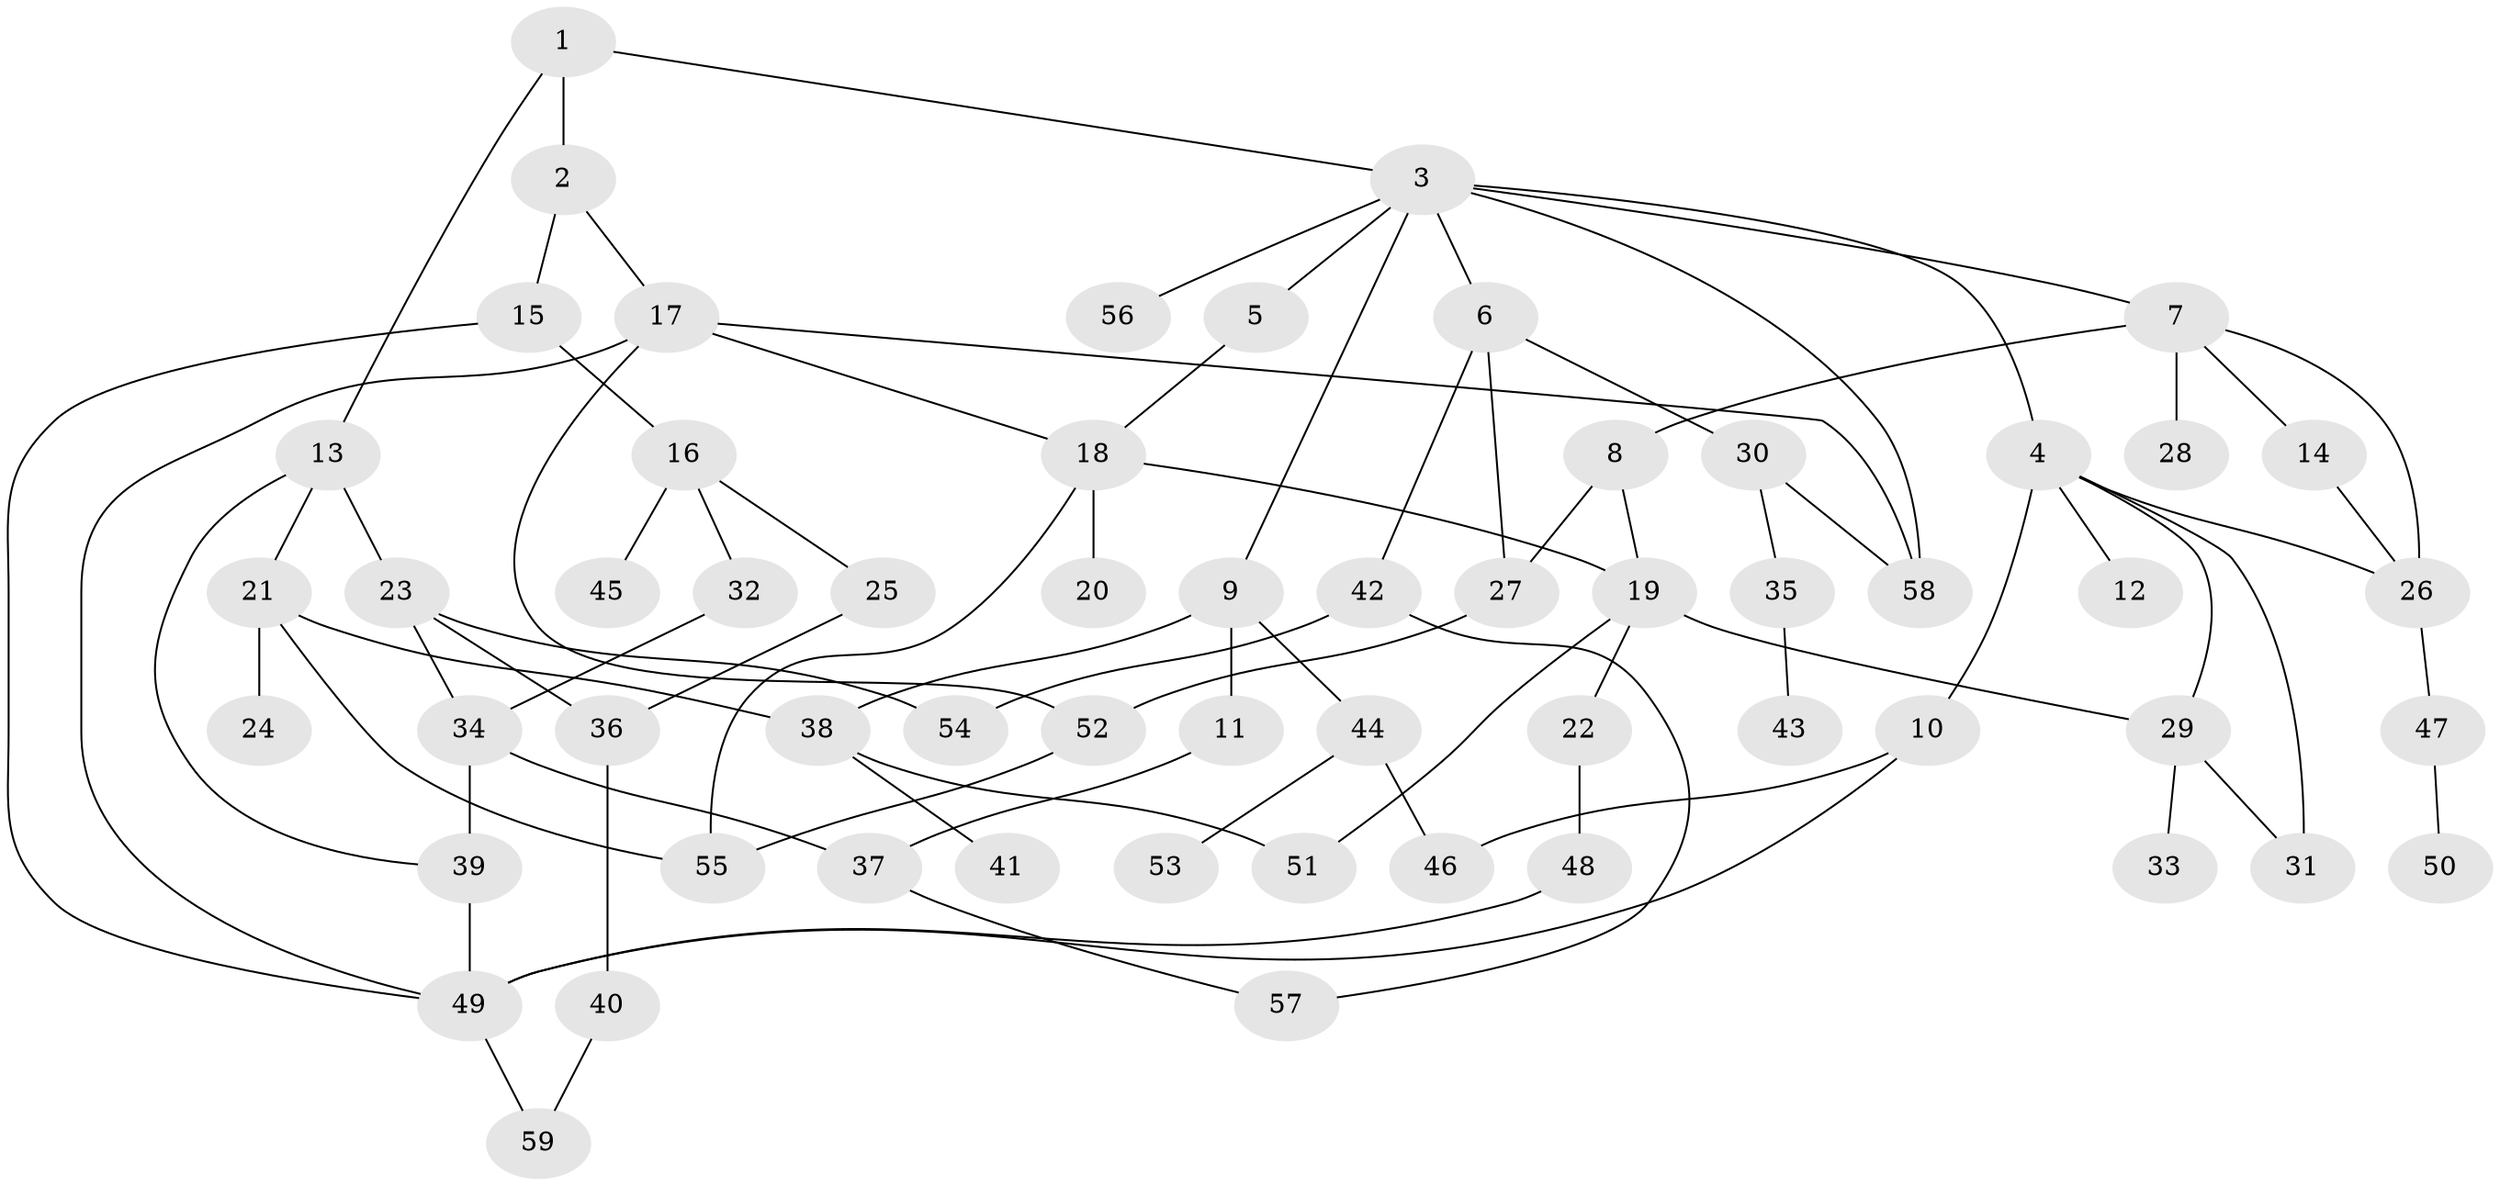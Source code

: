 // Generated by graph-tools (version 1.1) at 2025/01/03/09/25 03:01:11]
// undirected, 59 vertices, 84 edges
graph export_dot {
graph [start="1"]
  node [color=gray90,style=filled];
  1;
  2;
  3;
  4;
  5;
  6;
  7;
  8;
  9;
  10;
  11;
  12;
  13;
  14;
  15;
  16;
  17;
  18;
  19;
  20;
  21;
  22;
  23;
  24;
  25;
  26;
  27;
  28;
  29;
  30;
  31;
  32;
  33;
  34;
  35;
  36;
  37;
  38;
  39;
  40;
  41;
  42;
  43;
  44;
  45;
  46;
  47;
  48;
  49;
  50;
  51;
  52;
  53;
  54;
  55;
  56;
  57;
  58;
  59;
  1 -- 2;
  1 -- 3;
  1 -- 13;
  2 -- 15;
  2 -- 17;
  3 -- 4;
  3 -- 5;
  3 -- 6;
  3 -- 7;
  3 -- 9;
  3 -- 56;
  3 -- 58;
  4 -- 10;
  4 -- 12;
  4 -- 31;
  4 -- 26;
  4 -- 29;
  5 -- 18;
  6 -- 27;
  6 -- 30;
  6 -- 42;
  7 -- 8;
  7 -- 14;
  7 -- 28;
  7 -- 26;
  8 -- 27;
  8 -- 19;
  9 -- 11;
  9 -- 38;
  9 -- 44;
  10 -- 49;
  10 -- 46;
  11 -- 37;
  13 -- 21;
  13 -- 23;
  13 -- 39;
  14 -- 26;
  15 -- 16;
  15 -- 49;
  16 -- 25;
  16 -- 32;
  16 -- 45;
  17 -- 52;
  17 -- 58;
  17 -- 18;
  17 -- 49;
  18 -- 19;
  18 -- 20;
  18 -- 55;
  19 -- 22;
  19 -- 29;
  19 -- 51;
  21 -- 24;
  21 -- 55;
  21 -- 38;
  22 -- 48;
  23 -- 34;
  23 -- 36;
  23 -- 54;
  25 -- 36;
  26 -- 47;
  27 -- 52;
  29 -- 33;
  29 -- 31;
  30 -- 35;
  30 -- 58;
  32 -- 34;
  34 -- 39;
  34 -- 37;
  35 -- 43;
  36 -- 40;
  37 -- 57;
  38 -- 41;
  38 -- 51;
  39 -- 49;
  40 -- 59;
  42 -- 54;
  42 -- 57;
  44 -- 46;
  44 -- 53;
  47 -- 50;
  48 -- 49;
  49 -- 59;
  52 -- 55;
}
